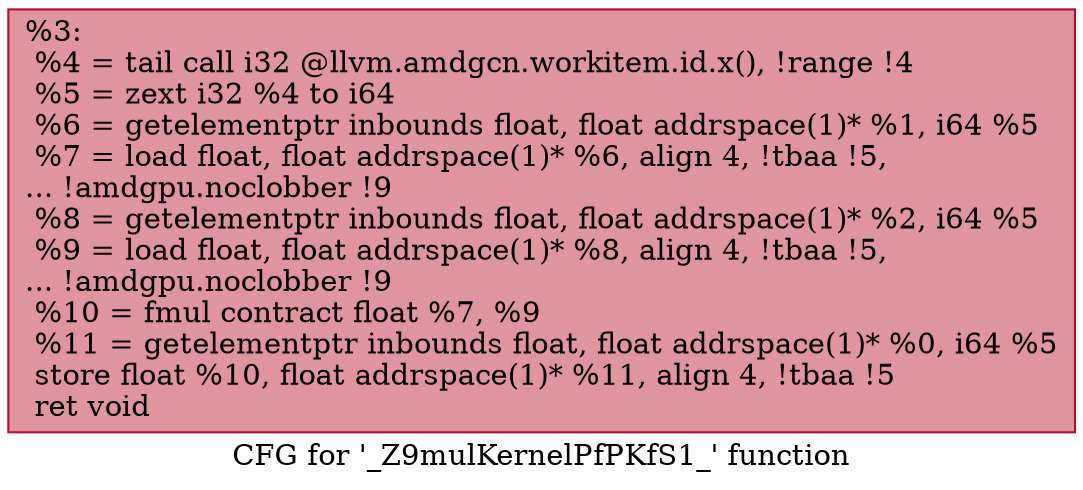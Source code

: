 digraph "CFG for '_Z9mulKernelPfPKfS1_' function" {
	label="CFG for '_Z9mulKernelPfPKfS1_' function";

	Node0x4d2ed20 [shape=record,color="#b70d28ff", style=filled, fillcolor="#b70d2870",label="{%3:\l  %4 = tail call i32 @llvm.amdgcn.workitem.id.x(), !range !4\l  %5 = zext i32 %4 to i64\l  %6 = getelementptr inbounds float, float addrspace(1)* %1, i64 %5\l  %7 = load float, float addrspace(1)* %6, align 4, !tbaa !5,\l... !amdgpu.noclobber !9\l  %8 = getelementptr inbounds float, float addrspace(1)* %2, i64 %5\l  %9 = load float, float addrspace(1)* %8, align 4, !tbaa !5,\l... !amdgpu.noclobber !9\l  %10 = fmul contract float %7, %9\l  %11 = getelementptr inbounds float, float addrspace(1)* %0, i64 %5\l  store float %10, float addrspace(1)* %11, align 4, !tbaa !5\l  ret void\l}"];
}

